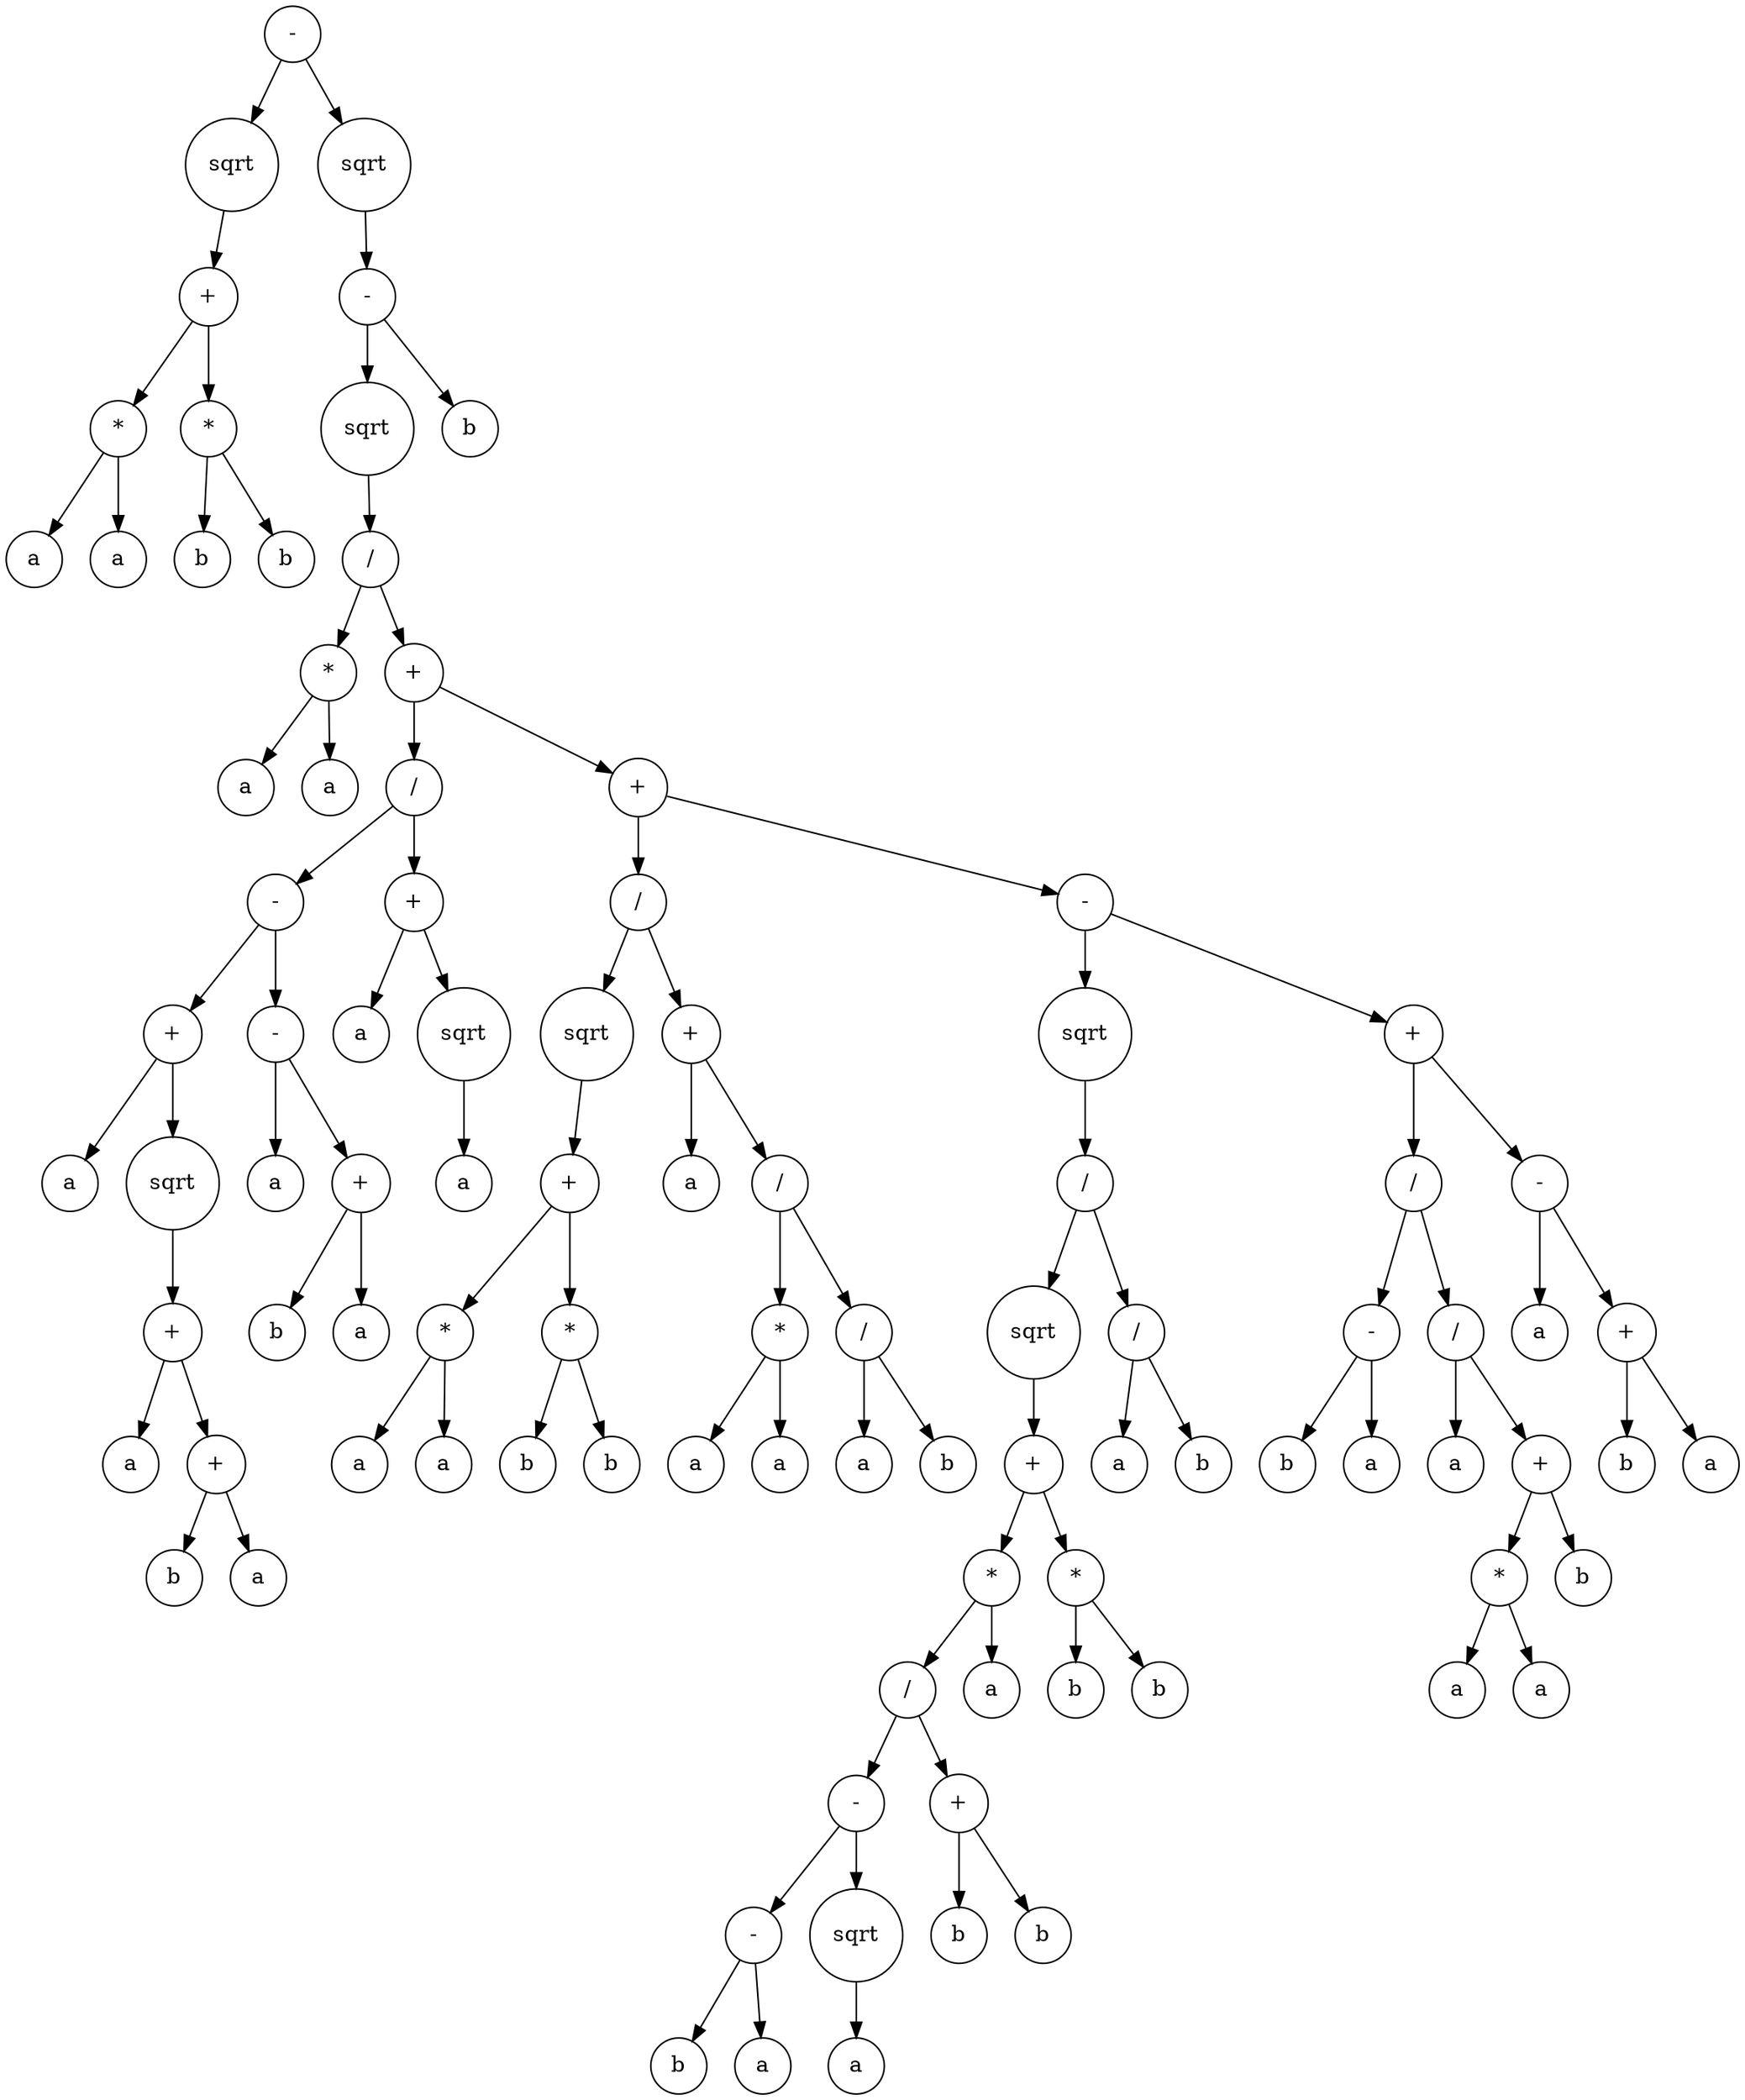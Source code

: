 digraph g {
graph [ordering=out];
node [shape=circle];
n[label = "-"];
n0[label = "sqrt"];
n00[label = "+"];
n000[label = "*"];
n0000[label = "a"];
n000 -> n0000;
n0001[label = "a"];
n000 -> n0001;
n00 -> n000;
n001[label = "*"];
n0010[label = "b"];
n001 -> n0010;
n0011[label = "b"];
n001 -> n0011;
n00 -> n001;
n0 -> n00;
n -> n0;
n1[label = "sqrt"];
n10[label = "-"];
n100[label = "sqrt"];
n1000[label = "/"];
n10000[label = "*"];
n100000[label = "a"];
n10000 -> n100000;
n100001[label = "a"];
n10000 -> n100001;
n1000 -> n10000;
n10001[label = "+"];
n100010[label = "/"];
n1000100[label = "-"];
n10001000[label = "+"];
n100010000[label = "a"];
n10001000 -> n100010000;
n100010001[label = "sqrt"];
n1000100010[label = "+"];
n10001000100[label = "a"];
n1000100010 -> n10001000100;
n10001000101[label = "+"];
n100010001010[label = "b"];
n10001000101 -> n100010001010;
n100010001011[label = "a"];
n10001000101 -> n100010001011;
n1000100010 -> n10001000101;
n100010001 -> n1000100010;
n10001000 -> n100010001;
n1000100 -> n10001000;
n10001001[label = "-"];
n100010010[label = "a"];
n10001001 -> n100010010;
n100010011[label = "+"];
n1000100110[label = "b"];
n100010011 -> n1000100110;
n1000100111[label = "a"];
n100010011 -> n1000100111;
n10001001 -> n100010011;
n1000100 -> n10001001;
n100010 -> n1000100;
n1000101[label = "+"];
n10001010[label = "a"];
n1000101 -> n10001010;
n10001011[label = "sqrt"];
n100010110[label = "a"];
n10001011 -> n100010110;
n1000101 -> n10001011;
n100010 -> n1000101;
n10001 -> n100010;
n100011[label = "+"];
n1000110[label = "/"];
n10001100[label = "sqrt"];
n100011000[label = "+"];
n1000110000[label = "*"];
n10001100000[label = "a"];
n1000110000 -> n10001100000;
n10001100001[label = "a"];
n1000110000 -> n10001100001;
n100011000 -> n1000110000;
n1000110001[label = "*"];
n10001100010[label = "b"];
n1000110001 -> n10001100010;
n10001100011[label = "b"];
n1000110001 -> n10001100011;
n100011000 -> n1000110001;
n10001100 -> n100011000;
n1000110 -> n10001100;
n10001101[label = "+"];
n100011010[label = "a"];
n10001101 -> n100011010;
n100011011[label = "/"];
n1000110110[label = "*"];
n10001101100[label = "a"];
n1000110110 -> n10001101100;
n10001101101[label = "a"];
n1000110110 -> n10001101101;
n100011011 -> n1000110110;
n1000110111[label = "/"];
n10001101110[label = "a"];
n1000110111 -> n10001101110;
n10001101111[label = "b"];
n1000110111 -> n10001101111;
n100011011 -> n1000110111;
n10001101 -> n100011011;
n1000110 -> n10001101;
n100011 -> n1000110;
n1000111[label = "-"];
n10001110[label = "sqrt"];
n100011100[label = "/"];
n1000111000[label = "sqrt"];
n10001110000[label = "+"];
n100011100000[label = "*"];
n1000111000000[label = "/"];
n10001110000000[label = "-"];
n100011100000000[label = "-"];
n1000111000000000[label = "b"];
n100011100000000 -> n1000111000000000;
n1000111000000001[label = "a"];
n100011100000000 -> n1000111000000001;
n10001110000000 -> n100011100000000;
n100011100000001[label = "sqrt"];
n1000111000000010[label = "a"];
n100011100000001 -> n1000111000000010;
n10001110000000 -> n100011100000001;
n1000111000000 -> n10001110000000;
n10001110000001[label = "+"];
n100011100000010[label = "b"];
n10001110000001 -> n100011100000010;
n100011100000011[label = "b"];
n10001110000001 -> n100011100000011;
n1000111000000 -> n10001110000001;
n100011100000 -> n1000111000000;
n1000111000001[label = "a"];
n100011100000 -> n1000111000001;
n10001110000 -> n100011100000;
n100011100001[label = "*"];
n1000111000010[label = "b"];
n100011100001 -> n1000111000010;
n1000111000011[label = "b"];
n100011100001 -> n1000111000011;
n10001110000 -> n100011100001;
n1000111000 -> n10001110000;
n100011100 -> n1000111000;
n1000111001[label = "/"];
n10001110010[label = "a"];
n1000111001 -> n10001110010;
n10001110011[label = "b"];
n1000111001 -> n10001110011;
n100011100 -> n1000111001;
n10001110 -> n100011100;
n1000111 -> n10001110;
n10001111[label = "+"];
n100011110[label = "/"];
n1000111100[label = "-"];
n10001111000[label = "b"];
n1000111100 -> n10001111000;
n10001111001[label = "a"];
n1000111100 -> n10001111001;
n100011110 -> n1000111100;
n1000111101[label = "/"];
n10001111010[label = "a"];
n1000111101 -> n10001111010;
n10001111011[label = "+"];
n100011110110[label = "*"];
n1000111101100[label = "a"];
n100011110110 -> n1000111101100;
n1000111101101[label = "a"];
n100011110110 -> n1000111101101;
n10001111011 -> n100011110110;
n100011110111[label = "b"];
n10001111011 -> n100011110111;
n1000111101 -> n10001111011;
n100011110 -> n1000111101;
n10001111 -> n100011110;
n100011111[label = "-"];
n1000111110[label = "a"];
n100011111 -> n1000111110;
n1000111111[label = "+"];
n10001111110[label = "b"];
n1000111111 -> n10001111110;
n10001111111[label = "a"];
n1000111111 -> n10001111111;
n100011111 -> n1000111111;
n10001111 -> n100011111;
n1000111 -> n10001111;
n100011 -> n1000111;
n10001 -> n100011;
n1000 -> n10001;
n100 -> n1000;
n10 -> n100;
n101[label = "b"];
n10 -> n101;
n1 -> n10;
n -> n1;
}
